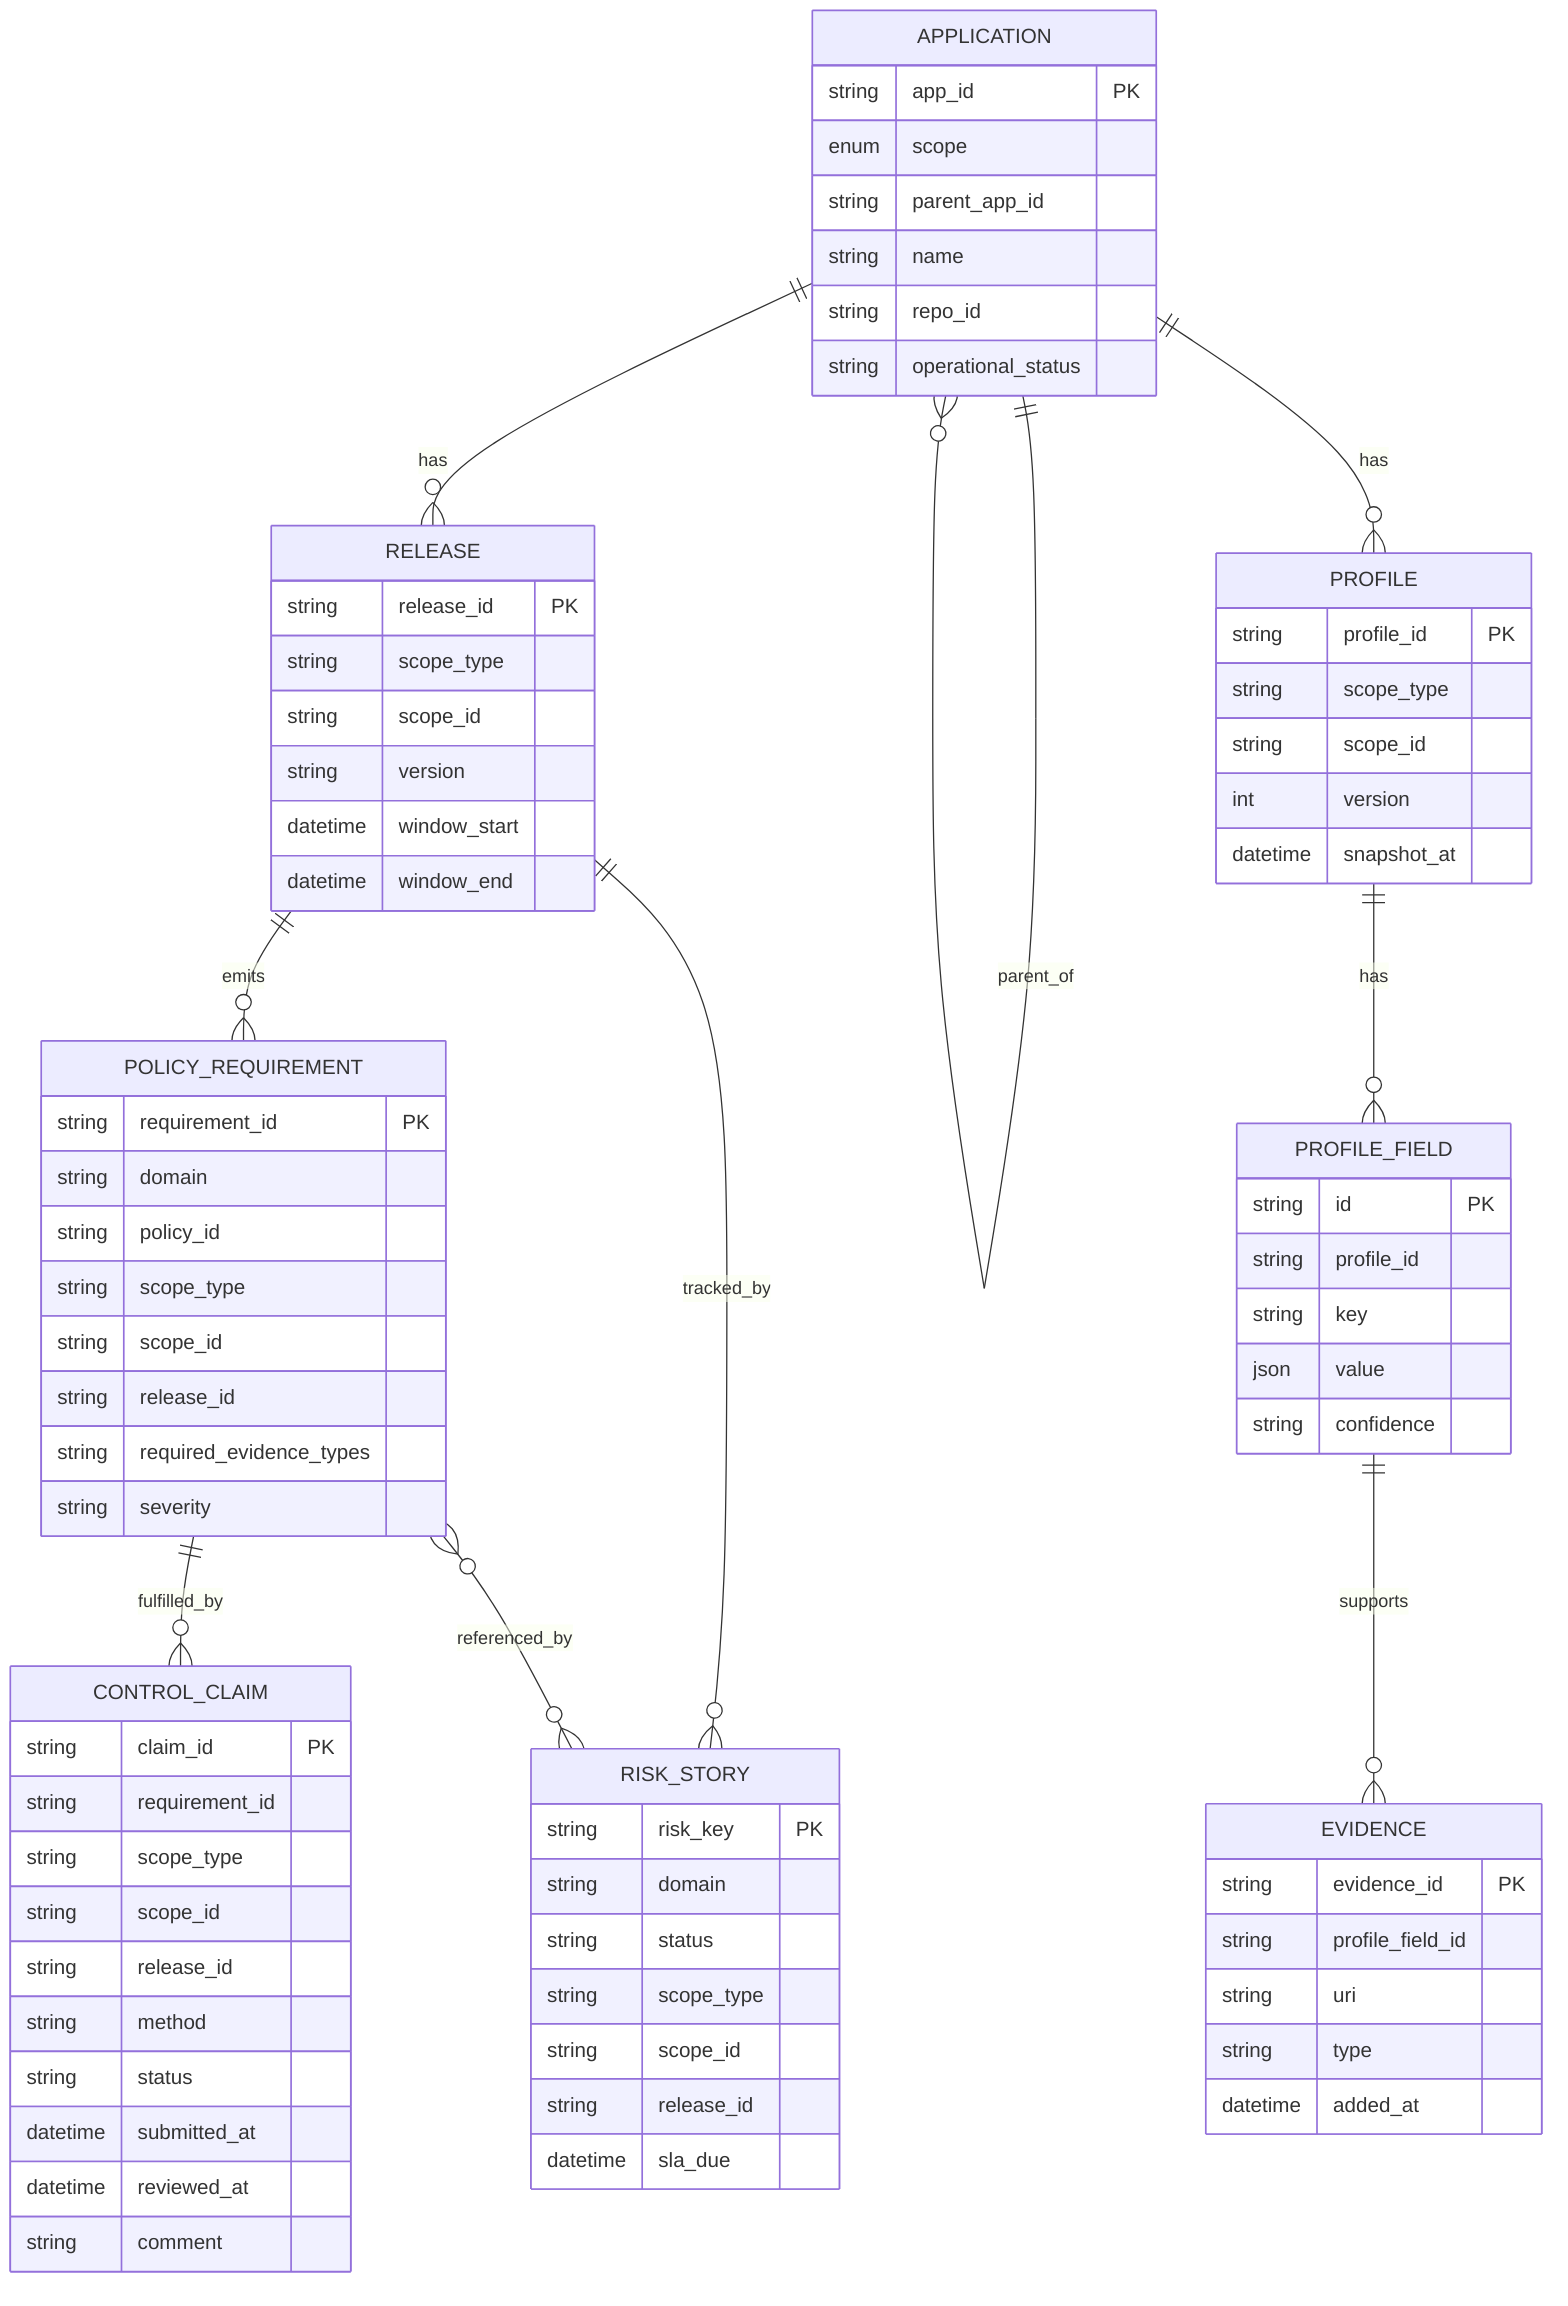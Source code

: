 erDiagram
    APPLICATION {
        string app_id PK
        enum   scope
        string parent_app_id
        string name
        string repo_id
        string operational_status
    }

    RELEASE {
        string release_id PK
        string scope_type
        string scope_id
        string version
        datetime window_start
        datetime window_end
    }

    PROFILE {
        string profile_id PK
        string scope_type
        string scope_id
        int    version
        datetime snapshot_at
    }

    PROFILE_FIELD {
        string id PK
        string profile_id
        string key
        json   value
        string confidence
    }

    EVIDENCE {
        string evidence_id PK
        string profile_field_id
        string uri
        string type
        datetime added_at
    }

    POLICY_REQUIREMENT {
        string requirement_id PK
        string domain
        string policy_id
        string scope_type
        string scope_id
        string release_id
        string required_evidence_types
        string severity
    }

    CONTROL_CLAIM {
        string claim_id PK
        string requirement_id
        string scope_type
        string scope_id
        string release_id
        string method
        string status
        datetime submitted_at
        datetime reviewed_at
        string comment
    }

    RISK_STORY {
        string risk_key PK
        string domain
        string status
        string scope_type
        string scope_id
        string release_id
        datetime sla_due
    }

    APPLICATION ||--o{ APPLICATION : parent_of
    APPLICATION ||--o{ RELEASE     : has
    APPLICATION ||--o{ PROFILE     : has
    PROFILE     ||--o{ PROFILE_FIELD : has
    PROFILE_FIELD ||--o{ EVIDENCE    : supports
    RELEASE ||--o{ POLICY_REQUIREMENT : emits
    POLICY_REQUIREMENT ||--o{ CONTROL_CLAIM : fulfilled_by
    RELEASE ||--o{ RISK_STORY : tracked_by
    POLICY_REQUIREMENT }o--o{ RISK_STORY : referenced_by